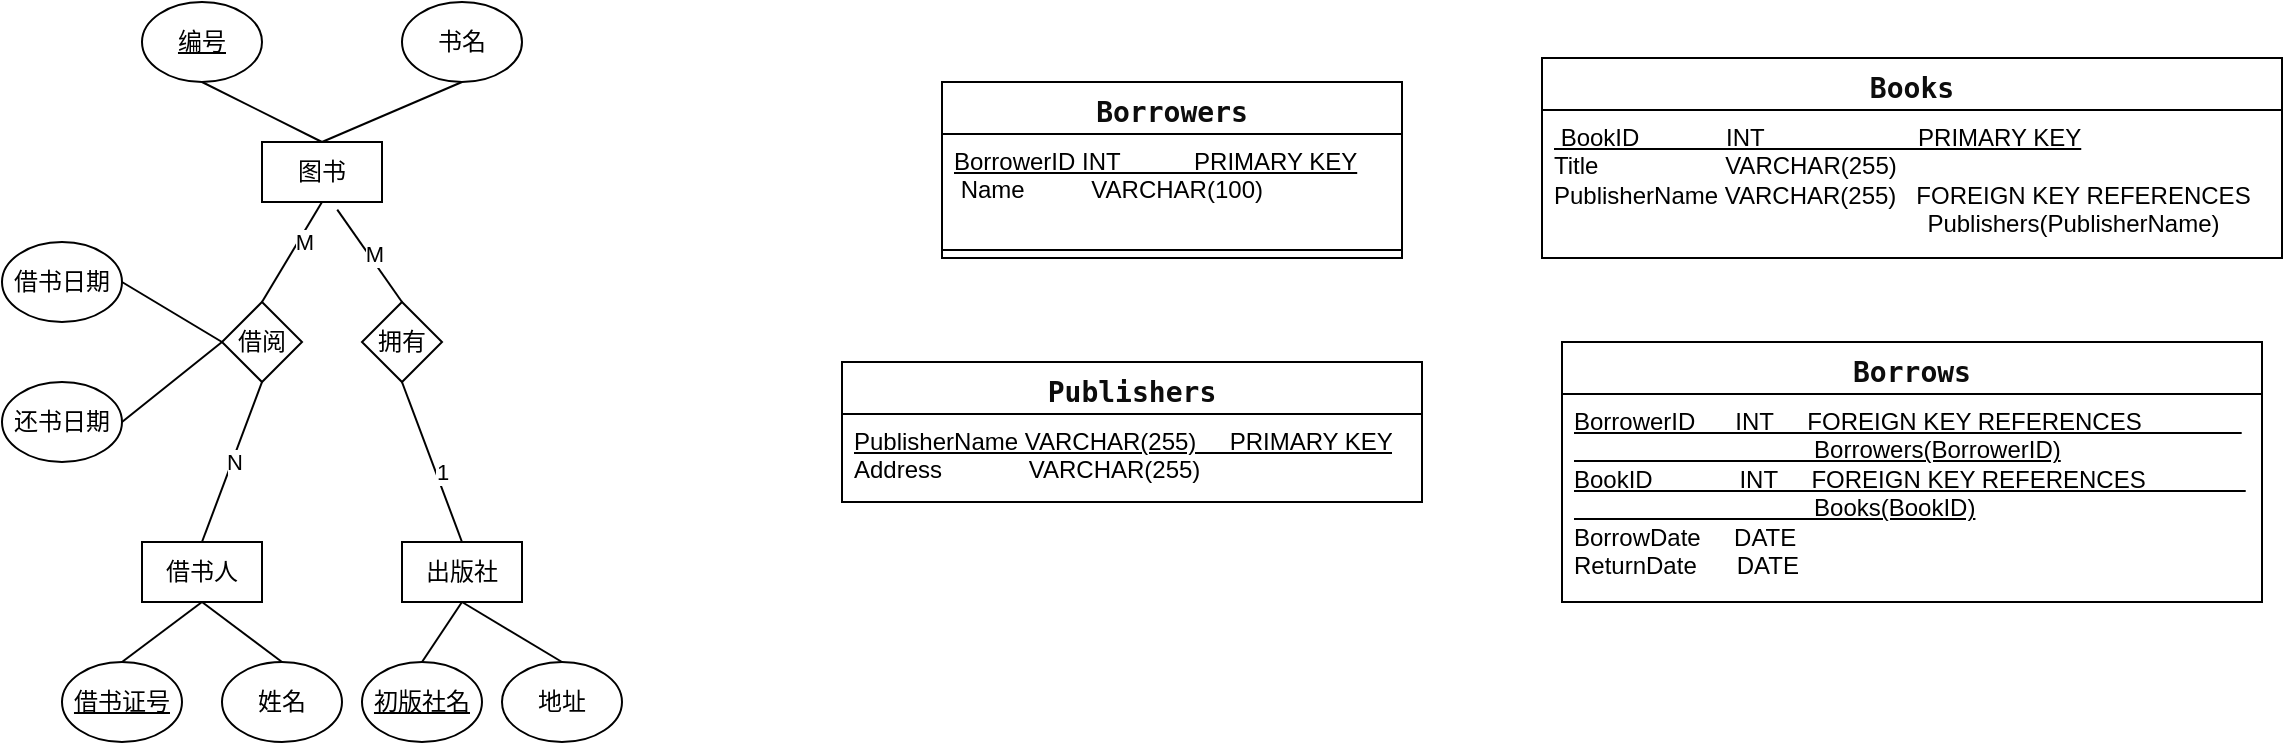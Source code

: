 <mxfile version="24.4.4" type="device">
  <diagram name="第 1 页" id="IVuvVOWa-akr3Mid0tRJ">
    <mxGraphModel dx="1461" dy="669" grid="1" gridSize="10" guides="1" tooltips="1" connect="1" arrows="1" fold="1" page="1" pageScale="1" pageWidth="3300" pageHeight="4681" math="0" shadow="0">
      <root>
        <mxCell id="0" />
        <mxCell id="1" parent="0" />
        <mxCell id="xaF9TTU9Z-G4IHwamtmo-1" value="借书人" style="rounded=0;whiteSpace=wrap;html=1;" vertex="1" parent="1">
          <mxGeometry x="250" y="300" width="60" height="30" as="geometry" />
        </mxCell>
        <mxCell id="xaF9TTU9Z-G4IHwamtmo-2" value="图书&lt;span style=&quot;color: rgba(0, 0, 0, 0); font-family: monospace; font-size: 0px; text-align: start; text-wrap: nowrap;&quot;&gt;%3CmxGraphModel%3E%3Croot%3E%3CmxCell%20id%3D%220%22%2F%3E%3CmxCell%20id%3D%221%22%20parent%3D%220%22%2F%3E%3CmxCell%20id%3D%222%22%20value%3D%22%E5%80%9F%E4%B9%A6%E4%BA%BA%22%20style%3D%22rounded%3D0%3BwhiteSpace%3Dwrap%3Bhtml%3D1%3B%22%20vertex%3D%221%22%20parent%3D%221%22%3E%3CmxGeometry%20x%3D%22290%22%20y%3D%22200%22%20width%3D%2260%22%20height%3D%2230%22%20as%3D%22geometry%22%2F%3E%3C%2FmxCell%3E%3C%2Froot%3E%3C%2FmxGraphModel%3E&lt;/span&gt;" style="rounded=0;whiteSpace=wrap;html=1;" vertex="1" parent="1">
          <mxGeometry x="310" y="100" width="60" height="30" as="geometry" />
        </mxCell>
        <mxCell id="xaF9TTU9Z-G4IHwamtmo-3" value="出版社" style="rounded=0;whiteSpace=wrap;html=1;" vertex="1" parent="1">
          <mxGeometry x="380" y="300" width="60" height="30" as="geometry" />
        </mxCell>
        <mxCell id="xaF9TTU9Z-G4IHwamtmo-4" value="" style="endArrow=none;html=1;rounded=0;exitX=0.5;exitY=0;exitDx=0;exitDy=0;entryX=0.5;entryY=1;entryDx=0;entryDy=0;" edge="1" parent="1" source="xaF9TTU9Z-G4IHwamtmo-1" target="xaF9TTU9Z-G4IHwamtmo-5">
          <mxGeometry width="50" height="50" relative="1" as="geometry">
            <mxPoint x="500" y="80" as="sourcePoint" />
            <mxPoint x="360" y="198" as="targetPoint" />
          </mxGeometry>
        </mxCell>
        <mxCell id="xaF9TTU9Z-G4IHwamtmo-15" value="N" style="edgeLabel;html=1;align=center;verticalAlign=middle;resizable=0;points=[];" vertex="1" connectable="0" parent="xaF9TTU9Z-G4IHwamtmo-4">
          <mxGeometry x="0.011" y="-1" relative="1" as="geometry">
            <mxPoint as="offset" />
          </mxGeometry>
        </mxCell>
        <mxCell id="xaF9TTU9Z-G4IHwamtmo-5" value="借阅" style="rhombus;whiteSpace=wrap;html=1;" vertex="1" parent="1">
          <mxGeometry x="290" y="180" width="40" height="40" as="geometry" />
        </mxCell>
        <mxCell id="xaF9TTU9Z-G4IHwamtmo-6" value="" style="endArrow=none;html=1;rounded=0;exitX=0.5;exitY=0;exitDx=0;exitDy=0;entryX=0.5;entryY=1;entryDx=0;entryDy=0;" edge="1" parent="1" source="xaF9TTU9Z-G4IHwamtmo-5" target="xaF9TTU9Z-G4IHwamtmo-2">
          <mxGeometry width="50" height="50" relative="1" as="geometry">
            <mxPoint x="510" y="130" as="sourcePoint" />
            <mxPoint x="560" y="80" as="targetPoint" />
          </mxGeometry>
        </mxCell>
        <mxCell id="xaF9TTU9Z-G4IHwamtmo-14" value="M" style="edgeLabel;html=1;align=center;verticalAlign=middle;resizable=0;points=[];" vertex="1" connectable="0" parent="xaF9TTU9Z-G4IHwamtmo-6">
          <mxGeometry x="0.272" y="-2" relative="1" as="geometry">
            <mxPoint as="offset" />
          </mxGeometry>
        </mxCell>
        <mxCell id="xaF9TTU9Z-G4IHwamtmo-7" value="" style="endArrow=none;html=1;rounded=0;exitX=0.5;exitY=0;exitDx=0;exitDy=0;entryX=0.5;entryY=1;entryDx=0;entryDy=0;" edge="1" parent="1" source="xaF9TTU9Z-G4IHwamtmo-3" target="xaF9TTU9Z-G4IHwamtmo-11">
          <mxGeometry width="50" height="50" relative="1" as="geometry">
            <mxPoint x="490" y="340" as="sourcePoint" />
            <mxPoint x="380" y="220" as="targetPoint" />
          </mxGeometry>
        </mxCell>
        <mxCell id="xaF9TTU9Z-G4IHwamtmo-16" value="1" style="edgeLabel;html=1;align=center;verticalAlign=middle;resizable=0;points=[];" vertex="1" connectable="0" parent="xaF9TTU9Z-G4IHwamtmo-7">
          <mxGeometry x="-0.143" y="-3" relative="1" as="geometry">
            <mxPoint as="offset" />
          </mxGeometry>
        </mxCell>
        <mxCell id="xaF9TTU9Z-G4IHwamtmo-11" value="拥有" style="rhombus;whiteSpace=wrap;html=1;" vertex="1" parent="1">
          <mxGeometry x="360" y="180" width="40" height="40" as="geometry" />
        </mxCell>
        <mxCell id="xaF9TTU9Z-G4IHwamtmo-12" value="" style="endArrow=none;html=1;rounded=0;exitX=0.5;exitY=0;exitDx=0;exitDy=0;entryX=0.627;entryY=1.127;entryDx=0;entryDy=0;entryPerimeter=0;" edge="1" parent="1" source="xaF9TTU9Z-G4IHwamtmo-11" target="xaF9TTU9Z-G4IHwamtmo-2">
          <mxGeometry width="50" height="50" relative="1" as="geometry">
            <mxPoint x="390" y="170" as="sourcePoint" />
            <mxPoint x="440" y="120" as="targetPoint" />
          </mxGeometry>
        </mxCell>
        <mxCell id="xaF9TTU9Z-G4IHwamtmo-17" value="M" style="edgeLabel;html=1;align=center;verticalAlign=middle;resizable=0;points=[];" vertex="1" connectable="0" parent="xaF9TTU9Z-G4IHwamtmo-12">
          <mxGeometry x="-0.006" y="-2" relative="1" as="geometry">
            <mxPoint as="offset" />
          </mxGeometry>
        </mxCell>
        <mxCell id="xaF9TTU9Z-G4IHwamtmo-18" value="" style="endArrow=none;html=1;rounded=0;exitX=0.5;exitY=0;exitDx=0;exitDy=0;entryX=0.5;entryY=1;entryDx=0;entryDy=0;" edge="1" parent="1" source="xaF9TTU9Z-G4IHwamtmo-2" target="xaF9TTU9Z-G4IHwamtmo-19">
          <mxGeometry width="50" height="50" relative="1" as="geometry">
            <mxPoint x="310" y="80" as="sourcePoint" />
            <mxPoint x="300" y="70" as="targetPoint" />
          </mxGeometry>
        </mxCell>
        <mxCell id="xaF9TTU9Z-G4IHwamtmo-19" value="&lt;u&gt;编号&lt;/u&gt;" style="ellipse;whiteSpace=wrap;html=1;" vertex="1" parent="1">
          <mxGeometry x="250" y="30" width="60" height="40" as="geometry" />
        </mxCell>
        <mxCell id="xaF9TTU9Z-G4IHwamtmo-20" value="书名" style="ellipse;whiteSpace=wrap;html=1;" vertex="1" parent="1">
          <mxGeometry x="380" y="30" width="60" height="40" as="geometry" />
        </mxCell>
        <mxCell id="xaF9TTU9Z-G4IHwamtmo-21" value="借书日期" style="ellipse;whiteSpace=wrap;html=1;" vertex="1" parent="1">
          <mxGeometry x="180" y="150" width="60" height="40" as="geometry" />
        </mxCell>
        <mxCell id="xaF9TTU9Z-G4IHwamtmo-22" value="还书日期" style="ellipse;whiteSpace=wrap;html=1;" vertex="1" parent="1">
          <mxGeometry x="180" y="220" width="60" height="40" as="geometry" />
        </mxCell>
        <mxCell id="xaF9TTU9Z-G4IHwamtmo-23" value="&lt;u&gt;借书证号&lt;/u&gt;" style="ellipse;whiteSpace=wrap;html=1;align=center;" vertex="1" parent="1">
          <mxGeometry x="210" y="360" width="60" height="40" as="geometry" />
        </mxCell>
        <mxCell id="xaF9TTU9Z-G4IHwamtmo-24" value="姓名" style="ellipse;whiteSpace=wrap;html=1;" vertex="1" parent="1">
          <mxGeometry x="290" y="360" width="60" height="40" as="geometry" />
        </mxCell>
        <mxCell id="xaF9TTU9Z-G4IHwamtmo-25" value="&lt;u&gt;初版社名&lt;/u&gt;" style="ellipse;whiteSpace=wrap;html=1;" vertex="1" parent="1">
          <mxGeometry x="360" y="360" width="60" height="40" as="geometry" />
        </mxCell>
        <mxCell id="xaF9TTU9Z-G4IHwamtmo-26" value="地址" style="ellipse;whiteSpace=wrap;html=1;" vertex="1" parent="1">
          <mxGeometry x="430" y="360" width="60" height="40" as="geometry" />
        </mxCell>
        <mxCell id="xaF9TTU9Z-G4IHwamtmo-27" value="" style="endArrow=none;html=1;rounded=0;entryX=0.5;entryY=1;entryDx=0;entryDy=0;" edge="1" parent="1" target="xaF9TTU9Z-G4IHwamtmo-20">
          <mxGeometry width="50" height="50" relative="1" as="geometry">
            <mxPoint x="340" y="100" as="sourcePoint" />
            <mxPoint x="520" y="70" as="targetPoint" />
          </mxGeometry>
        </mxCell>
        <mxCell id="xaF9TTU9Z-G4IHwamtmo-28" value="" style="endArrow=none;html=1;rounded=0;exitX=0;exitY=0.5;exitDx=0;exitDy=0;entryX=1;entryY=0.5;entryDx=0;entryDy=0;" edge="1" parent="1" source="xaF9TTU9Z-G4IHwamtmo-5" target="xaF9TTU9Z-G4IHwamtmo-21">
          <mxGeometry width="50" height="50" relative="1" as="geometry">
            <mxPoint x="260" y="170" as="sourcePoint" />
            <mxPoint x="310" y="120" as="targetPoint" />
          </mxGeometry>
        </mxCell>
        <mxCell id="xaF9TTU9Z-G4IHwamtmo-30" value="" style="endArrow=none;html=1;rounded=0;exitX=1;exitY=0.5;exitDx=0;exitDy=0;" edge="1" parent="1" source="xaF9TTU9Z-G4IHwamtmo-22">
          <mxGeometry width="50" height="50" relative="1" as="geometry">
            <mxPoint x="230" y="280" as="sourcePoint" />
            <mxPoint x="290" y="200" as="targetPoint" />
          </mxGeometry>
        </mxCell>
        <mxCell id="xaF9TTU9Z-G4IHwamtmo-31" value="" style="endArrow=none;html=1;rounded=0;entryX=0.5;entryY=1;entryDx=0;entryDy=0;exitX=0.5;exitY=0;exitDx=0;exitDy=0;" edge="1" parent="1" source="xaF9TTU9Z-G4IHwamtmo-23" target="xaF9TTU9Z-G4IHwamtmo-1">
          <mxGeometry width="50" height="50" relative="1" as="geometry">
            <mxPoint x="150" y="380" as="sourcePoint" />
            <mxPoint x="200" y="330" as="targetPoint" />
          </mxGeometry>
        </mxCell>
        <mxCell id="xaF9TTU9Z-G4IHwamtmo-32" value="" style="endArrow=none;html=1;rounded=0;exitX=0.5;exitY=0;exitDx=0;exitDy=0;entryX=0.5;entryY=1;entryDx=0;entryDy=0;" edge="1" parent="1" source="xaF9TTU9Z-G4IHwamtmo-24" target="xaF9TTU9Z-G4IHwamtmo-1">
          <mxGeometry width="50" height="50" relative="1" as="geometry">
            <mxPoint x="340" y="340" as="sourcePoint" />
            <mxPoint x="390" y="290" as="targetPoint" />
          </mxGeometry>
        </mxCell>
        <mxCell id="xaF9TTU9Z-G4IHwamtmo-33" value="" style="endArrow=none;html=1;rounded=0;exitX=0.5;exitY=0;exitDx=0;exitDy=0;entryX=0.5;entryY=1;entryDx=0;entryDy=0;" edge="1" parent="1" source="xaF9TTU9Z-G4IHwamtmo-25" target="xaF9TTU9Z-G4IHwamtmo-3">
          <mxGeometry width="50" height="50" relative="1" as="geometry">
            <mxPoint x="390" y="360" as="sourcePoint" />
            <mxPoint x="440" y="310" as="targetPoint" />
          </mxGeometry>
        </mxCell>
        <mxCell id="xaF9TTU9Z-G4IHwamtmo-34" value="" style="endArrow=none;html=1;rounded=0;exitX=0.5;exitY=0;exitDx=0;exitDy=0;entryX=0.5;entryY=1;entryDx=0;entryDy=0;" edge="1" parent="1" source="xaF9TTU9Z-G4IHwamtmo-26" target="xaF9TTU9Z-G4IHwamtmo-3">
          <mxGeometry width="50" height="50" relative="1" as="geometry">
            <mxPoint x="450" y="320" as="sourcePoint" />
            <mxPoint x="500" y="270" as="targetPoint" />
          </mxGeometry>
        </mxCell>
        <mxCell id="xaF9TTU9Z-G4IHwamtmo-35" value="&lt;span style=&quot;color: rgb(13, 13, 13); font-family: &amp;quot;Söhne Mono&amp;quot;, Monaco, &amp;quot;Andale Mono&amp;quot;, &amp;quot;Ubuntu Mono&amp;quot;, monospace; font-size: 14px; text-align: left; white-space-collapse: preserve; background-color: rgb(255, 255, 255);&quot;&gt;Borrowers&lt;/span&gt;" style="swimlane;fontStyle=1;align=center;verticalAlign=top;childLayout=stackLayout;horizontal=1;startSize=26;horizontalStack=0;resizeParent=1;resizeParentMax=0;resizeLast=0;collapsible=1;marginBottom=0;whiteSpace=wrap;html=1;" vertex="1" parent="1">
          <mxGeometry x="650" y="70" width="230" height="88" as="geometry" />
        </mxCell>
        <mxCell id="xaF9TTU9Z-G4IHwamtmo-36" value="&lt;div&gt;&lt;u&gt;BorrowerID INT&amp;nbsp; &amp;nbsp; &amp;nbsp; &amp;nbsp; &amp;nbsp; &amp;nbsp;PRIMARY KEY&lt;/u&gt;&lt;/div&gt;&lt;div&gt;&amp;nbsp;Name&amp;nbsp; &amp;nbsp; &amp;nbsp; &amp;nbsp; &amp;nbsp; VARCHAR(100)&lt;/div&gt;&lt;div&gt;&lt;br&gt;&lt;/div&gt;" style="text;strokeColor=none;fillColor=none;align=left;verticalAlign=top;spacingLeft=4;spacingRight=4;overflow=hidden;rotatable=0;points=[[0,0.5],[1,0.5]];portConstraint=eastwest;whiteSpace=wrap;html=1;" vertex="1" parent="xaF9TTU9Z-G4IHwamtmo-35">
          <mxGeometry y="26" width="230" height="54" as="geometry" />
        </mxCell>
        <mxCell id="xaF9TTU9Z-G4IHwamtmo-37" value="" style="line;strokeWidth=1;fillColor=none;align=left;verticalAlign=middle;spacingTop=-1;spacingLeft=3;spacingRight=3;rotatable=0;labelPosition=right;points=[];portConstraint=eastwest;strokeColor=inherit;" vertex="1" parent="xaF9TTU9Z-G4IHwamtmo-35">
          <mxGeometry y="80" width="230" height="8" as="geometry" />
        </mxCell>
        <mxCell id="xaF9TTU9Z-G4IHwamtmo-39" value="&lt;span style=&quot;color: rgb(13, 13, 13); font-family: &amp;quot;Söhne Mono&amp;quot;, Monaco, &amp;quot;Andale Mono&amp;quot;, &amp;quot;Ubuntu Mono&amp;quot;, monospace; font-size: 14px; text-align: left; white-space-collapse: preserve; background-color: rgb(255, 255, 255);&quot;&gt;Books&lt;/span&gt;" style="swimlane;fontStyle=1;align=center;verticalAlign=top;childLayout=stackLayout;horizontal=1;startSize=26;horizontalStack=0;resizeParent=1;resizeParentMax=0;resizeLast=0;collapsible=1;marginBottom=0;whiteSpace=wrap;html=1;" vertex="1" parent="1">
          <mxGeometry x="950" y="58" width="370" height="100" as="geometry" />
        </mxCell>
        <mxCell id="xaF9TTU9Z-G4IHwamtmo-40" value="&lt;div&gt;&lt;div&gt;&lt;u&gt;&amp;nbsp;BookID&amp;nbsp; &amp;nbsp; &amp;nbsp; &amp;nbsp; &amp;nbsp; &amp;nbsp; &amp;nbsp;INT&amp;nbsp; &amp;nbsp; &amp;nbsp; &amp;nbsp; &amp;nbsp; &amp;nbsp; &amp;nbsp; &amp;nbsp; &amp;nbsp; &amp;nbsp; &amp;nbsp; &amp;nbsp;PRIMARY KEY&lt;/u&gt;&lt;/div&gt;&lt;div&gt;Title&amp;nbsp; &amp;nbsp; &amp;nbsp; &amp;nbsp; &amp;nbsp; &amp;nbsp; &amp;nbsp; &amp;nbsp; &amp;nbsp; &amp;nbsp;VARCHAR(255)&lt;/div&gt;&lt;div&gt;PublisherName VARCHAR(255)&amp;nbsp; &amp;nbsp;FOREIGN KEY REFERENCES&amp;nbsp; &amp;nbsp; &amp;nbsp; &amp;nbsp; &amp;nbsp; &amp;nbsp; &amp;nbsp; &amp;nbsp; &amp;nbsp; &amp;nbsp; &amp;nbsp; &amp;nbsp; &amp;nbsp; &amp;nbsp; &amp;nbsp; &amp;nbsp; &amp;nbsp; &amp;nbsp; &amp;nbsp; &amp;nbsp; &amp;nbsp; &amp;nbsp; &amp;nbsp; &amp;nbsp; &amp;nbsp; &amp;nbsp; &amp;nbsp; &amp;nbsp; &amp;nbsp; &amp;nbsp; Publishers(PublisherName)&lt;/div&gt;&lt;/div&gt;&lt;div&gt;&lt;br&gt;&lt;/div&gt;" style="text;strokeColor=none;fillColor=none;align=left;verticalAlign=top;spacingLeft=4;spacingRight=4;overflow=hidden;rotatable=0;points=[[0,0.5],[1,0.5]];portConstraint=eastwest;whiteSpace=wrap;html=1;" vertex="1" parent="xaF9TTU9Z-G4IHwamtmo-39">
          <mxGeometry y="26" width="370" height="74" as="geometry" />
        </mxCell>
        <mxCell id="xaF9TTU9Z-G4IHwamtmo-44" value="&lt;span style=&quot;color: rgb(13, 13, 13); font-family: &amp;quot;Söhne Mono&amp;quot;, Monaco, &amp;quot;Andale Mono&amp;quot;, &amp;quot;Ubuntu Mono&amp;quot;, monospace; font-size: 14px; text-align: left; white-space-collapse: preserve; background-color: rgb(255, 255, 255);&quot;&gt;Publishers&lt;/span&gt;" style="swimlane;fontStyle=1;align=center;verticalAlign=top;childLayout=stackLayout;horizontal=1;startSize=26;horizontalStack=0;resizeParent=1;resizeParentMax=0;resizeLast=0;collapsible=1;marginBottom=0;whiteSpace=wrap;html=1;" vertex="1" parent="1">
          <mxGeometry x="600" y="210" width="290" height="70" as="geometry" />
        </mxCell>
        <mxCell id="xaF9TTU9Z-G4IHwamtmo-45" value="&lt;div&gt;&lt;div&gt;&lt;div&gt;&lt;u&gt;PublisherName VARCHAR(255)&amp;nbsp; &amp;nbsp; &amp;nbsp;PRIMARY KEY&lt;/u&gt;&lt;/div&gt;&lt;div&gt;Address&amp;nbsp; &amp;nbsp; &amp;nbsp; &amp;nbsp; &amp;nbsp; &amp;nbsp; &amp;nbsp;VARCHAR(255)&lt;/div&gt;&lt;/div&gt;&lt;/div&gt;&lt;div&gt;&lt;br&gt;&lt;/div&gt;" style="text;strokeColor=none;fillColor=none;align=left;verticalAlign=top;spacingLeft=4;spacingRight=4;overflow=hidden;rotatable=0;points=[[0,0.5],[1,0.5]];portConstraint=eastwest;whiteSpace=wrap;html=1;" vertex="1" parent="xaF9TTU9Z-G4IHwamtmo-44">
          <mxGeometry y="26" width="290" height="44" as="geometry" />
        </mxCell>
        <mxCell id="xaF9TTU9Z-G4IHwamtmo-46" value="&lt;span style=&quot;color: rgb(13, 13, 13); font-family: &amp;quot;Söhne Mono&amp;quot;, Monaco, &amp;quot;Andale Mono&amp;quot;, &amp;quot;Ubuntu Mono&amp;quot;, monospace; font-size: 14px; text-align: left; white-space-collapse: preserve; background-color: rgb(255, 255, 255);&quot;&gt;Borrows&lt;/span&gt;" style="swimlane;fontStyle=1;align=center;verticalAlign=top;childLayout=stackLayout;horizontal=1;startSize=26;horizontalStack=0;resizeParent=1;resizeParentMax=0;resizeLast=0;collapsible=1;marginBottom=0;whiteSpace=wrap;html=1;" vertex="1" parent="1">
          <mxGeometry x="960" y="200" width="350" height="130" as="geometry" />
        </mxCell>
        <mxCell id="xaF9TTU9Z-G4IHwamtmo-47" value="&lt;div&gt;&lt;div&gt;&lt;u&gt;BorrowerID&amp;nbsp; &amp;nbsp; &amp;nbsp; INT&amp;nbsp; &amp;nbsp; &amp;nbsp;FOREIGN KEY REFERENCES&amp;nbsp; &amp;nbsp; &amp;nbsp; &amp;nbsp; &amp;nbsp; &amp;nbsp; &amp;nbsp; &amp;nbsp; &amp;nbsp; &amp;nbsp; &amp;nbsp; &amp;nbsp; &amp;nbsp; &amp;nbsp; &amp;nbsp; &amp;nbsp; &amp;nbsp; &amp;nbsp; &amp;nbsp; &amp;nbsp; &amp;nbsp; &amp;nbsp; &amp;nbsp; &amp;nbsp; &amp;nbsp; &amp;nbsp; Borrowers(BorrowerID)&lt;/u&gt;&lt;/div&gt;&lt;div&gt;&lt;u&gt;BookID&amp;nbsp; &amp;nbsp; &amp;nbsp; &amp;nbsp; &amp;nbsp; &amp;nbsp; &amp;nbsp;INT&amp;nbsp; &amp;nbsp; &amp;nbsp;FOREIGN KEY REFERENCES&amp;nbsp; &amp;nbsp; &amp;nbsp; &amp;nbsp; &amp;nbsp; &amp;nbsp; &amp;nbsp; &amp;nbsp; &amp;nbsp; &amp;nbsp; &amp;nbsp; &amp;nbsp; &amp;nbsp; &amp;nbsp; &amp;nbsp; &amp;nbsp; &amp;nbsp; &amp;nbsp; &amp;nbsp; &amp;nbsp; &amp;nbsp; &amp;nbsp; &amp;nbsp; &amp;nbsp; &amp;nbsp; &amp;nbsp; Books(BookID)&lt;/u&gt;&lt;/div&gt;&lt;div&gt;BorrowDate&amp;nbsp; &amp;nbsp; &amp;nbsp;DATE&lt;/div&gt;&lt;div&gt;ReturnDate&amp;nbsp; &amp;nbsp; &amp;nbsp; DATE&lt;/div&gt;&lt;/div&gt;&lt;div&gt;&lt;br&gt;&lt;/div&gt;&lt;div&gt;&lt;br&gt;&lt;/div&gt;" style="text;strokeColor=none;fillColor=none;align=left;verticalAlign=top;spacingLeft=4;spacingRight=4;overflow=hidden;rotatable=0;points=[[0,0.5],[1,0.5]];portConstraint=eastwest;whiteSpace=wrap;html=1;" vertex="1" parent="xaF9TTU9Z-G4IHwamtmo-46">
          <mxGeometry y="26" width="350" height="104" as="geometry" />
        </mxCell>
      </root>
    </mxGraphModel>
  </diagram>
</mxfile>
